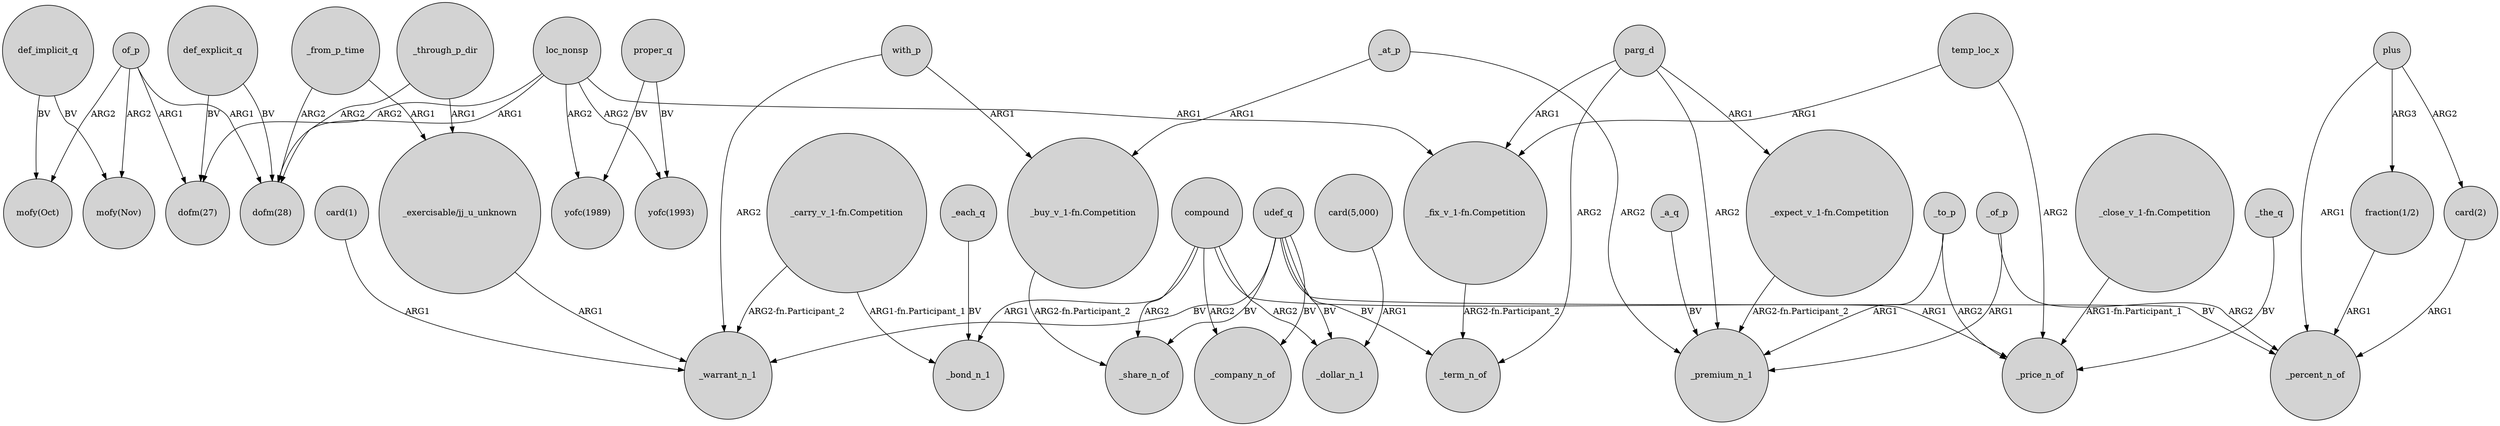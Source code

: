 digraph {
	node [shape=circle style=filled]
	"_carry_v_1-fn.Competition" -> _warrant_n_1 [label="ARG2-fn.Participant_2"]
	udef_q -> _term_n_of [label=BV]
	_a_q -> _premium_n_1 [label=BV]
	"_buy_v_1-fn.Competition" -> _share_n_of [label="ARG2-fn.Participant_2"]
	"card(1)" -> _warrant_n_1 [label=ARG1]
	of_p -> "mofy(Nov)" [label=ARG2]
	"card(5,000)" -> _dollar_n_1 [label=ARG1]
	_from_p_time -> "_exercisable/jj_u_unknown" [label=ARG1]
	of_p -> "mofy(Oct)" [label=ARG2]
	loc_nonsp -> "dofm(27)" [label=ARG2]
	compound -> _bond_n_1 [label=ARG1]
	"_carry_v_1-fn.Competition" -> _bond_n_1 [label="ARG1-fn.Participant_1"]
	def_explicit_q -> "dofm(27)" [label=BV]
	compound -> _dollar_n_1 [label=ARG2]
	of_p -> "dofm(27)" [label=ARG1]
	def_explicit_q -> "dofm(28)" [label=BV]
	loc_nonsp -> "_fix_v_1-fn.Competition" [label=ARG1]
	of_p -> "dofm(28)" [label=ARG1]
	loc_nonsp -> "yofc(1993)" [label=ARG2]
	_through_p_dir -> "_exercisable/jj_u_unknown" [label=ARG1]
	compound -> _company_n_of [label=ARG2]
	_through_p_dir -> "dofm(28)" [label=ARG2]
	temp_loc_x -> _price_n_of [label=ARG2]
	with_p -> _warrant_n_1 [label=ARG2]
	proper_q -> "yofc(1993)" [label=BV]
	plus -> _percent_n_of [label=ARG1]
	"_expect_v_1-fn.Competition" -> _premium_n_1 [label="ARG2-fn.Participant_2"]
	_each_q -> _bond_n_1 [label=BV]
	loc_nonsp -> "dofm(28)" [label=ARG1]
	temp_loc_x -> "_fix_v_1-fn.Competition" [label=ARG1]
	loc_nonsp -> "yofc(1989)" [label=ARG2]
	with_p -> "_buy_v_1-fn.Competition" [label=ARG1]
	"fraction(1/2)" -> _percent_n_of [label=ARG1]
	udef_q -> _percent_n_of [label=BV]
	udef_q -> _share_n_of [label=BV]
	_at_p -> _premium_n_1 [label=ARG2]
	parg_d -> "_fix_v_1-fn.Competition" [label=ARG1]
	udef_q -> _company_n_of [label=BV]
	"_fix_v_1-fn.Competition" -> _term_n_of [label="ARG2-fn.Participant_2"]
	_at_p -> "_buy_v_1-fn.Competition" [label=ARG1]
	"_close_v_1-fn.Competition" -> _price_n_of [label="ARG1-fn.Participant_1"]
	proper_q -> "yofc(1989)" [label=BV]
	udef_q -> _warrant_n_1 [label=BV]
	"_exercisable/jj_u_unknown" -> _warrant_n_1 [label=ARG1]
	udef_q -> _dollar_n_1 [label=BV]
	compound -> _share_n_of [label=ARG2]
	def_implicit_q -> "mofy(Oct)" [label=BV]
	_from_p_time -> "dofm(28)" [label=ARG2]
	parg_d -> "_expect_v_1-fn.Competition" [label=ARG1]
	"card(2)" -> _percent_n_of [label=ARG1]
	parg_d -> _premium_n_1 [label=ARG2]
	plus -> "card(2)" [label=ARG2]
	_to_p -> _premium_n_1 [label=ARG1]
	def_implicit_q -> "mofy(Nov)" [label=BV]
	_of_p -> _premium_n_1 [label=ARG1]
	parg_d -> _term_n_of [label=ARG2]
	_the_q -> _price_n_of [label=BV]
	compound -> _price_n_of [label=ARG1]
	_to_p -> _price_n_of [label=ARG2]
	plus -> "fraction(1/2)" [label=ARG3]
	_of_p -> _percent_n_of [label=ARG2]
}
